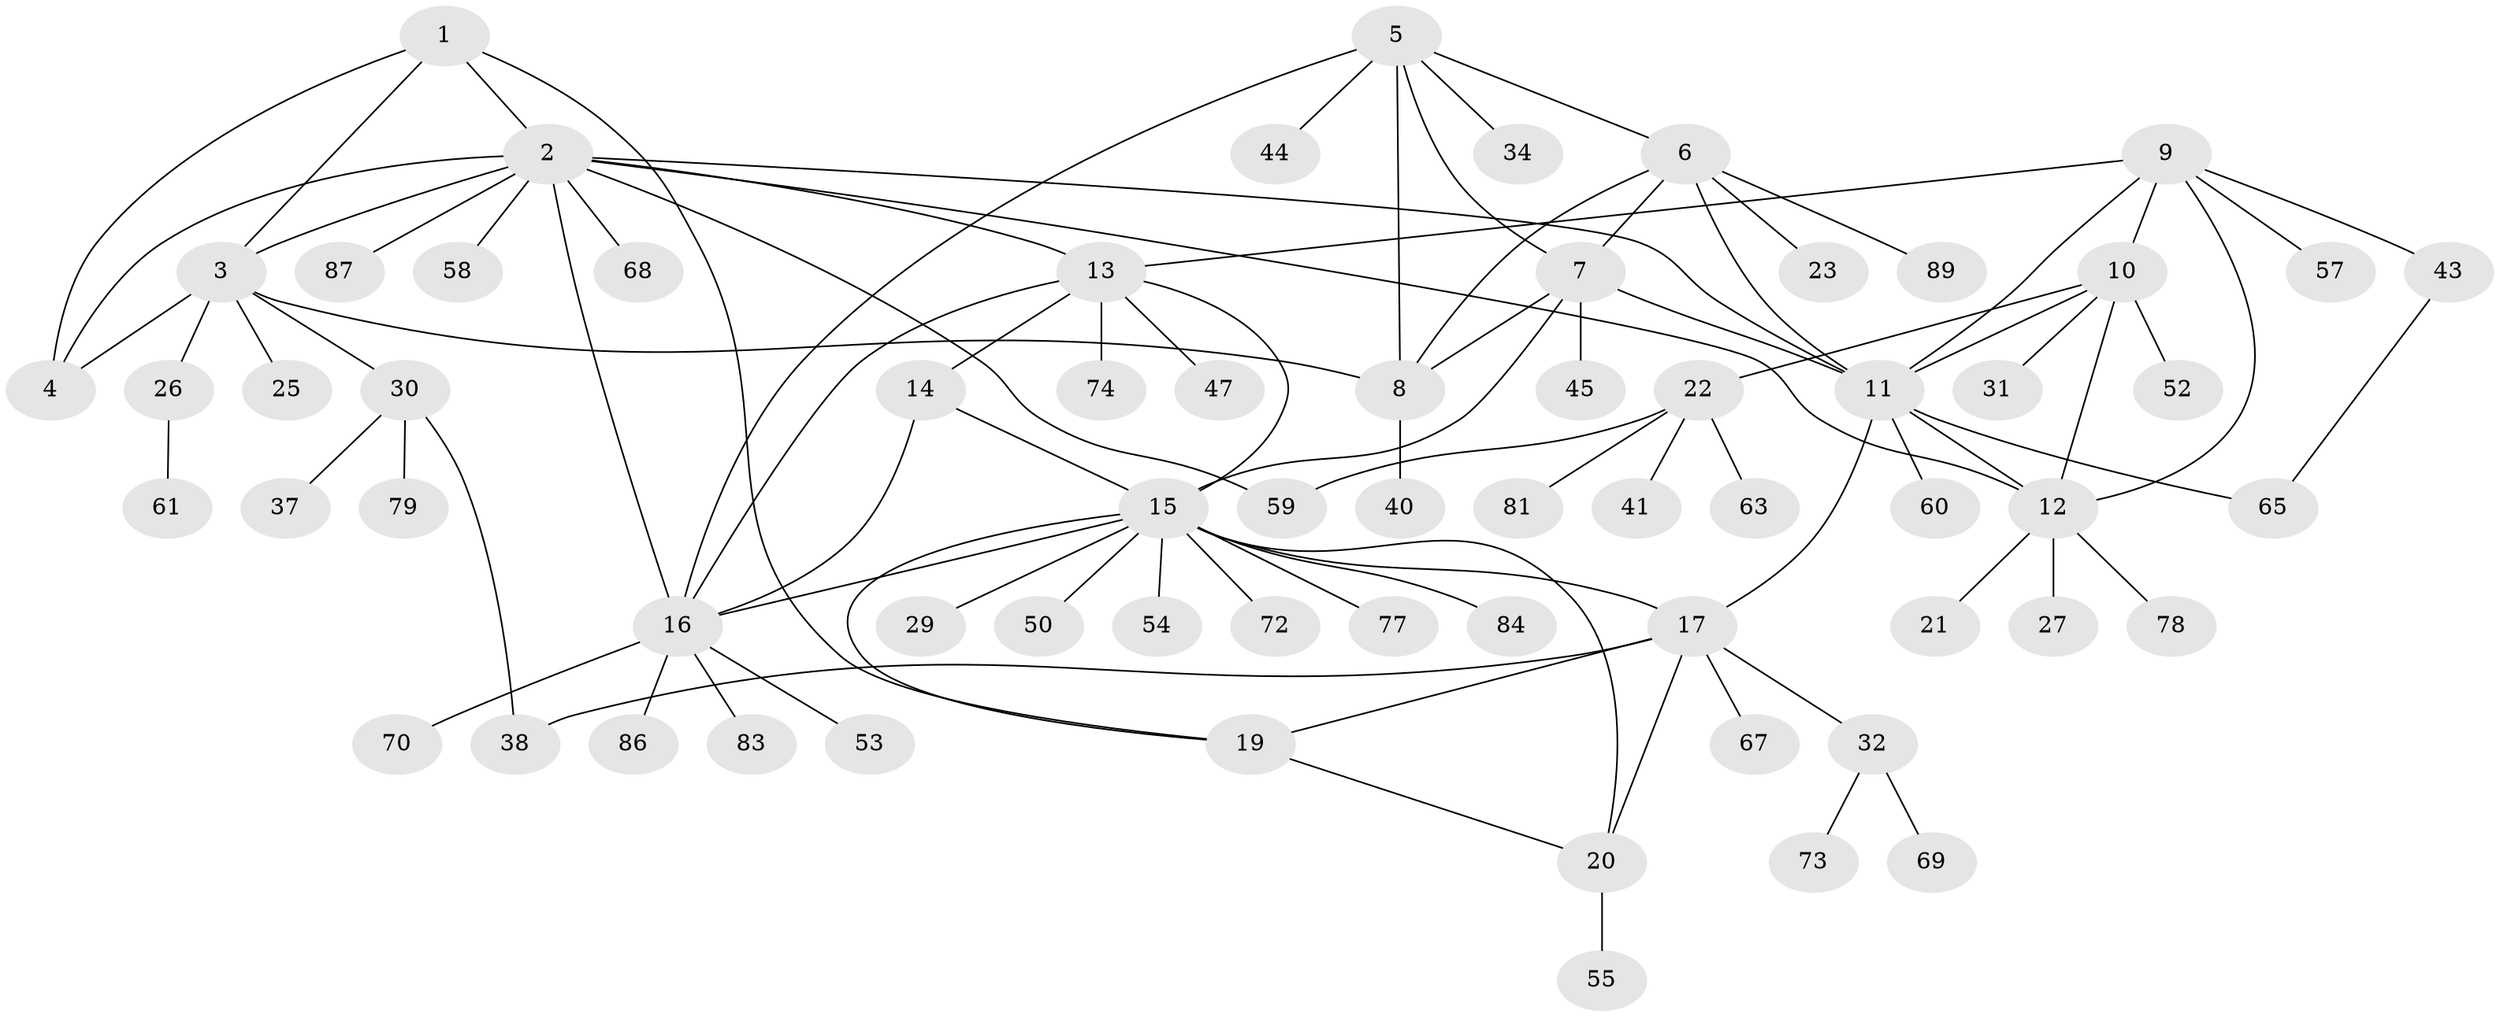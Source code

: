 // Generated by graph-tools (version 1.1) at 2025/24/03/03/25 07:24:13]
// undirected, 66 vertices, 92 edges
graph export_dot {
graph [start="1"]
  node [color=gray90,style=filled];
  1 [super="+75"];
  2 [super="+24"];
  3 [super="+66"];
  4 [super="+64"];
  5 [super="+46"];
  6 [super="+28"];
  7 [super="+62"];
  8 [super="+39"];
  9 [super="+35"];
  10 [super="+56"];
  11 [super="+42"];
  12 [super="+80"];
  13 [super="+36"];
  14 [super="+51"];
  15 [super="+18"];
  16 [super="+33"];
  17 [super="+88"];
  19 [super="+85"];
  20 [super="+48"];
  21;
  22 [super="+76"];
  23;
  25;
  26;
  27;
  29;
  30 [super="+71"];
  31;
  32 [super="+49"];
  34;
  37;
  38;
  40;
  41;
  43;
  44;
  45;
  47;
  50;
  52;
  53;
  54;
  55;
  57;
  58;
  59;
  60;
  61 [super="+82"];
  63;
  65;
  67;
  68;
  69;
  70;
  72;
  73;
  74;
  77;
  78;
  79;
  81;
  83;
  84;
  86;
  87;
  89;
  1 -- 2;
  1 -- 3;
  1 -- 4;
  1 -- 19;
  2 -- 3;
  2 -- 4;
  2 -- 12;
  2 -- 16;
  2 -- 59;
  2 -- 68;
  2 -- 87;
  2 -- 58;
  2 -- 11;
  2 -- 13;
  3 -- 4;
  3 -- 8;
  3 -- 25;
  3 -- 26;
  3 -- 30;
  5 -- 6;
  5 -- 7;
  5 -- 8;
  5 -- 16;
  5 -- 34;
  5 -- 44;
  6 -- 7;
  6 -- 8;
  6 -- 23;
  6 -- 89;
  6 -- 11;
  7 -- 8;
  7 -- 11;
  7 -- 45;
  7 -- 15;
  8 -- 40;
  9 -- 10;
  9 -- 11;
  9 -- 12;
  9 -- 13;
  9 -- 57;
  9 -- 43;
  10 -- 11;
  10 -- 12;
  10 -- 22;
  10 -- 31;
  10 -- 52;
  11 -- 12 [weight=2];
  11 -- 17;
  11 -- 60;
  11 -- 65;
  12 -- 21;
  12 -- 27;
  12 -- 78;
  13 -- 14;
  13 -- 15;
  13 -- 16;
  13 -- 47;
  13 -- 74;
  14 -- 15;
  14 -- 16;
  15 -- 16;
  15 -- 29;
  15 -- 54;
  15 -- 72;
  15 -- 77;
  15 -- 17;
  15 -- 50;
  15 -- 19;
  15 -- 20;
  15 -- 84;
  16 -- 53;
  16 -- 70;
  16 -- 83;
  16 -- 86;
  17 -- 19;
  17 -- 20;
  17 -- 32;
  17 -- 38;
  17 -- 67;
  19 -- 20;
  20 -- 55;
  22 -- 41;
  22 -- 59;
  22 -- 63;
  22 -- 81;
  26 -- 61;
  30 -- 37;
  30 -- 38;
  30 -- 79;
  32 -- 69;
  32 -- 73;
  43 -- 65;
}
